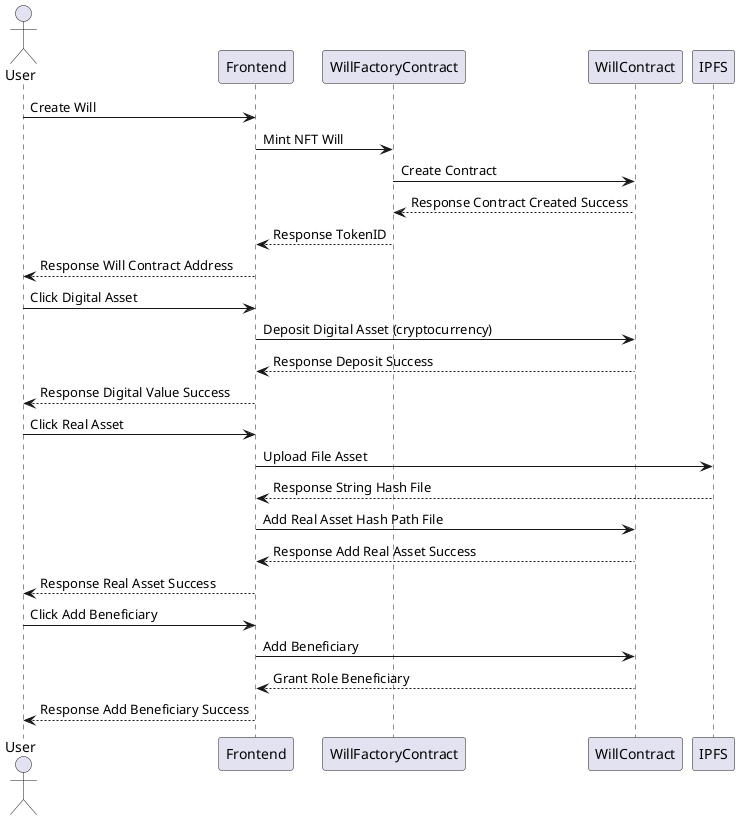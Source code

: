 @startuml
actor User 

User -> Frontend : Create Will
Frontend -> WillFactoryContract: Mint NFT Will
WillFactoryContract -> WillContract : Create Contract
WillContract --> WillFactoryContract : Response Contract Created Success
WillFactoryContract --> Frontend : Response TokenID 
Frontend --> User : Response Will Contract Address
User -> Frontend : Click Digital Asset
Frontend -> WillContract : Deposit Digital Asset (cryptocurrency)
WillContract --> Frontend : Response Deposit Success
Frontend --> User : Response Digital Value Success
User -> Frontend : Click Real Asset
Frontend -> IPFS: Upload File Asset
IPFS --> Frontend : Response String Hash File
Frontend -> WillContract : Add Real Asset Hash Path File 
WillContract --> Frontend : Response Add Real Asset Success
Frontend --> User : Response Real Asset Success
User -> Frontend : Click Add Beneficiary
Frontend -> WillContract : Add Beneficiary
WillContract --> Frontend : Grant Role Beneficiary
Frontend --> User: Response Add Beneficiary Success


@enduml